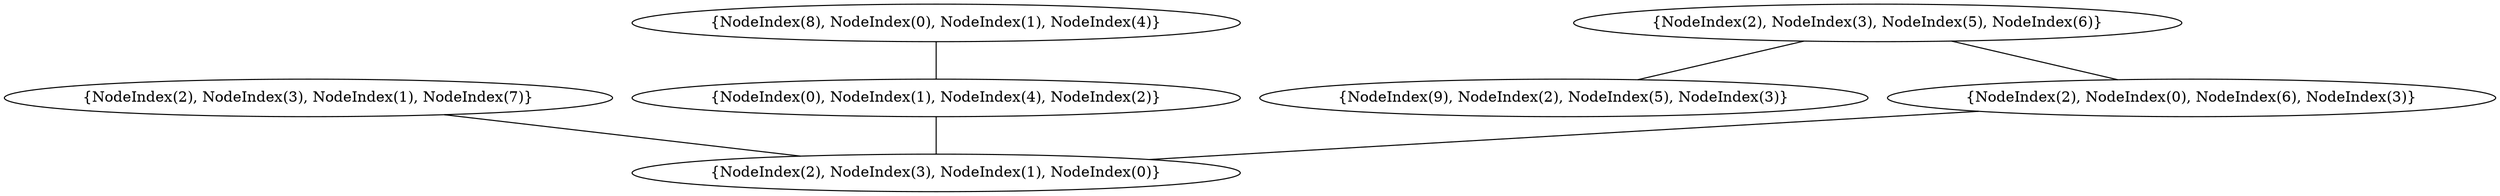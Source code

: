 graph {
    0 [ label = "{NodeIndex(2), NodeIndex(3), NodeIndex(1), NodeIndex(0)}" ]
    1 [ label = "{NodeIndex(2), NodeIndex(3), NodeIndex(1), NodeIndex(7)}" ]
    2 [ label = "{NodeIndex(9), NodeIndex(2), NodeIndex(5), NodeIndex(3)}" ]
    3 [ label = "{NodeIndex(0), NodeIndex(1), NodeIndex(4), NodeIndex(2)}" ]
    4 [ label = "{NodeIndex(2), NodeIndex(0), NodeIndex(6), NodeIndex(3)}" ]
    5 [ label = "{NodeIndex(2), NodeIndex(3), NodeIndex(5), NodeIndex(6)}" ]
    6 [ label = "{NodeIndex(8), NodeIndex(0), NodeIndex(1), NodeIndex(4)}" ]
    1 -- 0 [ ]
    5 -- 4 [ ]
    3 -- 0 [ ]
    6 -- 3 [ ]
    4 -- 0 [ ]
    5 -- 2 [ ]
}

